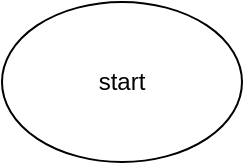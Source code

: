 <mxfile version="20.4.0" type="embed">
    <diagram id="c2gmq8aP_JKwdDlsIQsd" name="ページ1">
        <mxGraphModel dx="1124" dy="615" grid="1" gridSize="10" guides="1" tooltips="1" connect="1" arrows="1" fold="1" page="1" pageScale="1" pageWidth="827" pageHeight="1169" math="0" shadow="0">
            <root>
                <mxCell id="0"/>
                <mxCell id="1" parent="0"/>
                <mxCell id="2" value="start" style="ellipse;whiteSpace=wrap;html=1;" vertex="1" parent="1">
                    <mxGeometry x="354" y="40" width="120" height="80" as="geometry"/>
                </mxCell>
            </root>
        </mxGraphModel>
    </diagram>
</mxfile>
